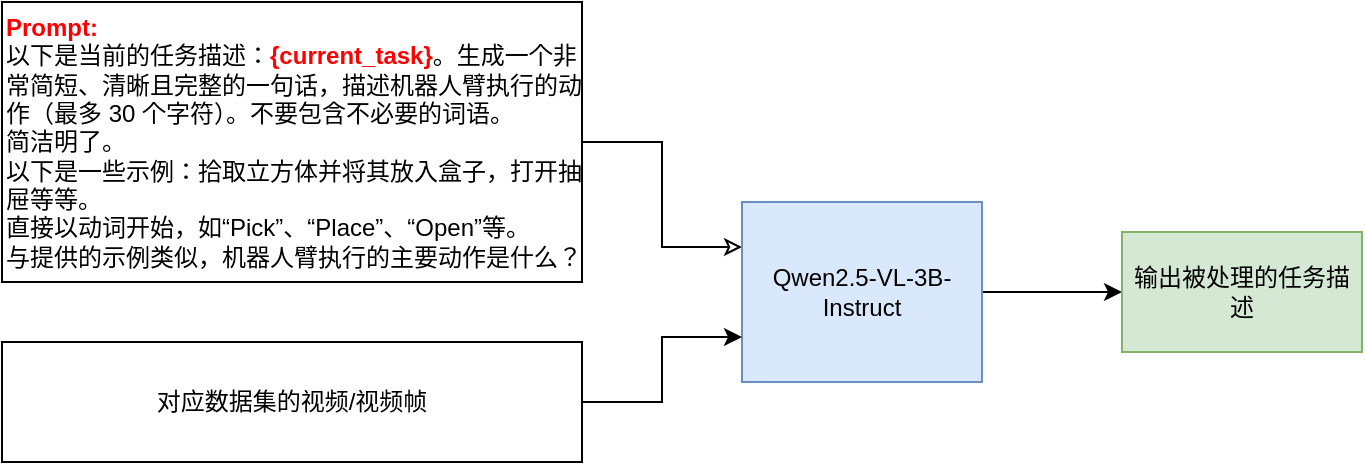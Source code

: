 <mxfile version="27.1.4">
  <diagram name="第 1 页" id="f-ftjD8193IAsL0YfasJ">
    <mxGraphModel dx="1810" dy="494" grid="1" gridSize="10" guides="1" tooltips="1" connect="1" arrows="1" fold="1" page="1" pageScale="1" pageWidth="827" pageHeight="1169" math="0" shadow="0">
      <root>
        <mxCell id="0" />
        <mxCell id="1" parent="0" />
        <mxCell id="Yj97vgbJHo3z9aWgrQ7T-8" style="edgeStyle=orthogonalEdgeStyle;rounded=0;orthogonalLoop=1;jettySize=auto;html=1;exitX=0;exitY=0.25;exitDx=0;exitDy=0;entryX=1;entryY=0.5;entryDx=0;entryDy=0;startArrow=classic;startFill=0;endArrow=none;" edge="1" parent="1" source="Yj97vgbJHo3z9aWgrQ7T-1" target="Yj97vgbJHo3z9aWgrQ7T-6">
          <mxGeometry relative="1" as="geometry">
            <mxPoint x="240" y="172.333" as="targetPoint" />
          </mxGeometry>
        </mxCell>
        <mxCell id="Yj97vgbJHo3z9aWgrQ7T-9" style="edgeStyle=orthogonalEdgeStyle;rounded=0;orthogonalLoop=1;jettySize=auto;html=1;exitX=1;exitY=0.5;exitDx=0;exitDy=0;entryX=0;entryY=0.5;entryDx=0;entryDy=0;" edge="1" parent="1" source="Yj97vgbJHo3z9aWgrQ7T-1" target="Yj97vgbJHo3z9aWgrQ7T-12">
          <mxGeometry relative="1" as="geometry">
            <mxPoint x="490" y="195.19" as="targetPoint" />
          </mxGeometry>
        </mxCell>
        <mxCell id="Yj97vgbJHo3z9aWgrQ7T-1" value="Qwen2.5-VL-3B-Instruct" style="rounded=0;whiteSpace=wrap;html=1;fillColor=#dae8fc;strokeColor=#6c8ebf;" vertex="1" parent="1">
          <mxGeometry x="320" y="150" width="120" height="90" as="geometry" />
        </mxCell>
        <mxCell id="Yj97vgbJHo3z9aWgrQ7T-6" value="&lt;div&gt;&lt;b&gt;&lt;font style=&quot;color: rgb(255, 0, 0);&quot;&gt;Prompt:&lt;/font&gt;&lt;/b&gt;&lt;/div&gt;&lt;div&gt;以下是当前的任务描述：&lt;b&gt;&lt;font style=&quot;color: rgb(255, 0, 0);&quot;&gt;{current_task}&lt;/font&gt;&lt;/b&gt;。生成一个非常简短、清晰且完整的一句话，描述机器人臂执行的动作（最多 30 个字符）。不要包含不必要的词语。&lt;/div&gt;&lt;div&gt;简洁明了。&lt;/div&gt;&lt;div&gt;以下是一些示例：拾取立方体并将其放入盒子，打开抽屉等等。&lt;/div&gt;&lt;div&gt;直接以动词开始，如“Pick”、“Place”、“Open”等。&lt;/div&gt;&lt;div&gt;与提供的示例类似，机器人臂执行的主要动作是什么？&lt;/div&gt;" style="rounded=0;whiteSpace=wrap;html=1;align=left;" vertex="1" parent="1">
          <mxGeometry x="-50" y="50" width="290" height="140" as="geometry" />
        </mxCell>
        <mxCell id="Yj97vgbJHo3z9aWgrQ7T-13" style="edgeStyle=orthogonalEdgeStyle;rounded=0;orthogonalLoop=1;jettySize=auto;html=1;exitX=1;exitY=0.5;exitDx=0;exitDy=0;entryX=0;entryY=0.75;entryDx=0;entryDy=0;" edge="1" parent="1" source="Yj97vgbJHo3z9aWgrQ7T-10" target="Yj97vgbJHo3z9aWgrQ7T-1">
          <mxGeometry relative="1" as="geometry" />
        </mxCell>
        <mxCell id="Yj97vgbJHo3z9aWgrQ7T-10" value="对应数据集的视频/视频帧" style="rounded=0;whiteSpace=wrap;html=1;" vertex="1" parent="1">
          <mxGeometry x="-50" y="220" width="290" height="60" as="geometry" />
        </mxCell>
        <mxCell id="Yj97vgbJHo3z9aWgrQ7T-12" value="输出被处理的任务描述" style="rounded=0;whiteSpace=wrap;html=1;fillColor=#d5e8d4;strokeColor=#82b366;" vertex="1" parent="1">
          <mxGeometry x="510" y="165" width="120" height="60" as="geometry" />
        </mxCell>
      </root>
    </mxGraphModel>
  </diagram>
</mxfile>
